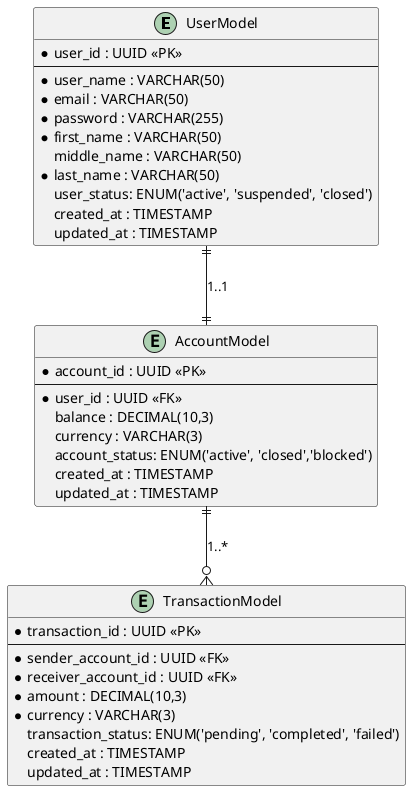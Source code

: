 @startuml InformationEntityDiagram

entity UserModel{
    *user_id : UUID <<PK>>
    --
    *user_name : VARCHAR(50)
    *email : VARCHAR(50)
    *password : VARCHAR(255)
    *first_name : VARCHAR(50)
    middle_name : VARCHAR(50)
    *last_name : VARCHAR(50)
    user_status: ENUM('active', 'suspended', 'closed')
    created_at : TIMESTAMP
    updated_at : TIMESTAMP
}

entity AccountModel{
    *account_id : UUID <<PK>>
    --
    *user_id : UUID <<FK>>
    balance : DECIMAL(10,3)
    currency : VARCHAR(3)
    account_status: ENUM('active', 'closed','blocked')
    created_at : TIMESTAMP
    updated_at : TIMESTAMP
}

entity TransactionModel{
    *transaction_id : UUID <<PK>>
    --
    *sender_account_id : UUID <<FK>>
    *receiver_account_id : UUID <<FK>>
    *amount : DECIMAL(10,3)
    *currency : VARCHAR(3)
    transaction_status: ENUM('pending', 'completed', 'failed')
    created_at : TIMESTAMP
    updated_at : TIMESTAMP
}

UserModel ||--|| AccountModel : "1..1"
AccountModel ||--o{ TransactionModel : "1..*"

@enduml
